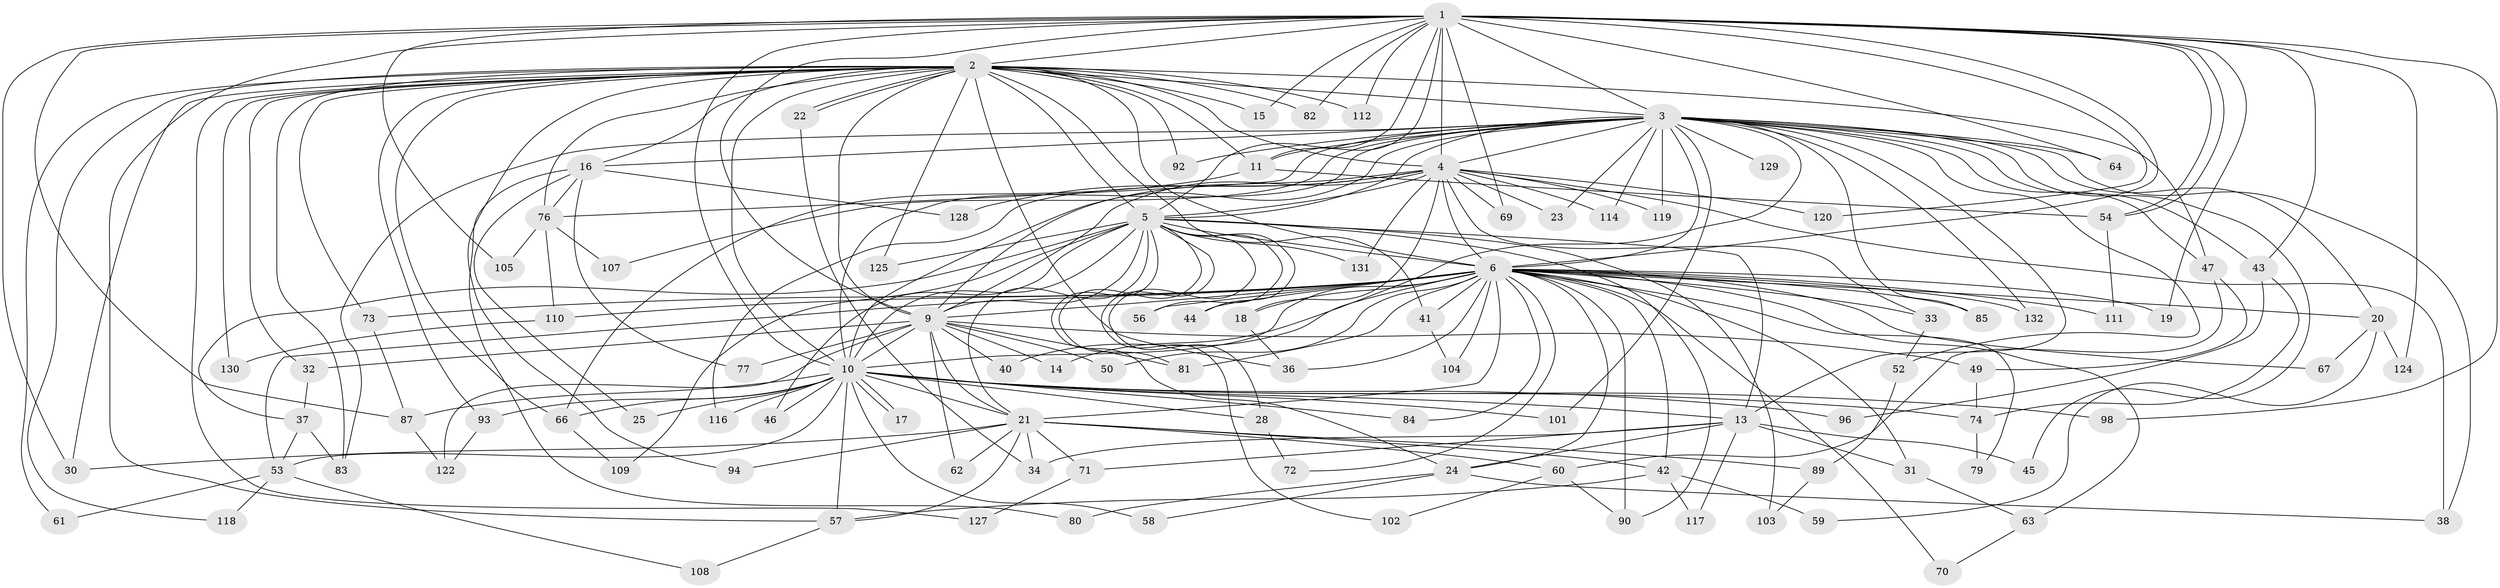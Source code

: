 // Generated by graph-tools (version 1.1) at 2025/51/02/27/25 19:51:51]
// undirected, 104 vertices, 240 edges
graph export_dot {
graph [start="1"]
  node [color=gray90,style=filled];
  1 [super="+123"];
  2 [super="+7"];
  3 [super="+35"];
  4 [super="+12"];
  5 [super="+29"];
  6 [super="+8"];
  9 [super="+26"];
  10 [super="+106"];
  11 [super="+27"];
  13 [super="+55"];
  14;
  15;
  16;
  17;
  18;
  19;
  20 [super="+115"];
  21 [super="+51"];
  22 [super="+48"];
  23;
  24 [super="+91"];
  25;
  28;
  30;
  31 [super="+113"];
  32;
  33;
  34;
  36 [super="+39"];
  37;
  38 [super="+65"];
  40;
  41;
  42;
  43;
  44;
  45;
  46;
  47;
  49;
  50;
  52;
  53 [super="+68"];
  54 [super="+97"];
  56;
  57 [super="+78"];
  58;
  59;
  60 [super="+100"];
  61;
  62;
  63;
  64;
  66 [super="+95"];
  67;
  69;
  70;
  71;
  72;
  73;
  74 [super="+75"];
  76 [super="+99"];
  77;
  79;
  80;
  81 [super="+86"];
  82;
  83 [super="+88"];
  84;
  85;
  87 [super="+121"];
  89;
  90;
  92;
  93;
  94;
  96;
  98;
  101;
  102;
  103;
  104;
  105;
  107;
  108;
  109;
  110;
  111;
  112;
  114;
  116;
  117;
  118;
  119;
  120;
  122 [super="+126"];
  124;
  125;
  127;
  128;
  129;
  130;
  131;
  132;
  1 -- 2 [weight=2];
  1 -- 3;
  1 -- 4;
  1 -- 5;
  1 -- 6 [weight=2];
  1 -- 9;
  1 -- 10;
  1 -- 11;
  1 -- 15;
  1 -- 19;
  1 -- 43;
  1 -- 54;
  1 -- 54;
  1 -- 64;
  1 -- 69;
  1 -- 82;
  1 -- 87;
  1 -- 98;
  1 -- 105;
  1 -- 112;
  1 -- 120;
  1 -- 124;
  1 -- 57;
  1 -- 30;
  2 -- 3 [weight=2];
  2 -- 4 [weight=2];
  2 -- 5 [weight=2];
  2 -- 6 [weight=4];
  2 -- 9 [weight=2];
  2 -- 10 [weight=2];
  2 -- 15;
  2 -- 16;
  2 -- 22;
  2 -- 22;
  2 -- 30;
  2 -- 32;
  2 -- 36;
  2 -- 41;
  2 -- 47;
  2 -- 61;
  2 -- 66;
  2 -- 73;
  2 -- 82;
  2 -- 83;
  2 -- 93;
  2 -- 94;
  2 -- 112;
  2 -- 127;
  2 -- 130;
  2 -- 118;
  2 -- 92;
  2 -- 125;
  2 -- 76;
  2 -- 11;
  3 -- 4;
  3 -- 5;
  3 -- 6 [weight=2];
  3 -- 9 [weight=2];
  3 -- 10;
  3 -- 11;
  3 -- 13;
  3 -- 14;
  3 -- 16;
  3 -- 20 [weight=2];
  3 -- 23;
  3 -- 43;
  3 -- 47;
  3 -- 52;
  3 -- 64;
  3 -- 76;
  3 -- 85;
  3 -- 92;
  3 -- 119;
  3 -- 129;
  3 -- 132;
  3 -- 101;
  3 -- 107;
  3 -- 45;
  3 -- 114;
  3 -- 38;
  3 -- 83;
  4 -- 5;
  4 -- 6 [weight=2];
  4 -- 9 [weight=2];
  4 -- 10;
  4 -- 18;
  4 -- 23;
  4 -- 33;
  4 -- 38;
  4 -- 69;
  4 -- 114;
  4 -- 116;
  4 -- 128;
  4 -- 131;
  4 -- 120;
  4 -- 119;
  5 -- 6 [weight=2];
  5 -- 9;
  5 -- 10;
  5 -- 13;
  5 -- 28;
  5 -- 37;
  5 -- 44;
  5 -- 46;
  5 -- 56;
  5 -- 81;
  5 -- 90;
  5 -- 102;
  5 -- 103;
  5 -- 125;
  5 -- 109;
  5 -- 21;
  5 -- 131;
  5 -- 24;
  6 -- 9 [weight=2];
  6 -- 10 [weight=2];
  6 -- 19;
  6 -- 20;
  6 -- 33;
  6 -- 36;
  6 -- 40;
  6 -- 44;
  6 -- 50;
  6 -- 63 [weight=2];
  6 -- 67;
  6 -- 72;
  6 -- 73;
  6 -- 84;
  6 -- 90;
  6 -- 104;
  6 -- 110;
  6 -- 132;
  6 -- 81;
  6 -- 70;
  6 -- 79;
  6 -- 18;
  6 -- 21 [weight=2];
  6 -- 85;
  6 -- 24;
  6 -- 31;
  6 -- 41;
  6 -- 42;
  6 -- 111;
  6 -- 53;
  6 -- 56;
  9 -- 10;
  9 -- 14;
  9 -- 32;
  9 -- 40;
  9 -- 49;
  9 -- 50;
  9 -- 62;
  9 -- 77;
  9 -- 81;
  9 -- 122;
  9 -- 21;
  10 -- 17;
  10 -- 17;
  10 -- 21;
  10 -- 25;
  10 -- 28;
  10 -- 46;
  10 -- 53;
  10 -- 58;
  10 -- 74;
  10 -- 84;
  10 -- 93;
  10 -- 96;
  10 -- 98;
  10 -- 101;
  10 -- 116;
  10 -- 57;
  10 -- 13;
  10 -- 87;
  10 -- 66;
  11 -- 66;
  11 -- 54;
  13 -- 24;
  13 -- 31;
  13 -- 34;
  13 -- 45;
  13 -- 117;
  13 -- 71;
  16 -- 25;
  16 -- 76;
  16 -- 77;
  16 -- 80;
  16 -- 128;
  18 -- 36;
  20 -- 59;
  20 -- 67;
  20 -- 124;
  21 -- 30;
  21 -- 34;
  21 -- 42;
  21 -- 57;
  21 -- 60;
  21 -- 62;
  21 -- 71;
  21 -- 94;
  21 -- 89;
  22 -- 34;
  24 -- 38;
  24 -- 58;
  24 -- 80;
  28 -- 72;
  31 -- 63;
  32 -- 37;
  33 -- 52;
  37 -- 83;
  37 -- 53;
  41 -- 104;
  42 -- 57;
  42 -- 59;
  42 -- 117;
  43 -- 96;
  43 -- 74;
  47 -- 49;
  47 -- 60;
  49 -- 74;
  52 -- 89;
  53 -- 61;
  53 -- 118;
  53 -- 108;
  54 -- 111;
  57 -- 108;
  60 -- 90;
  60 -- 102;
  63 -- 70;
  66 -- 109;
  71 -- 127;
  73 -- 87;
  74 -- 79;
  76 -- 105;
  76 -- 107;
  76 -- 110;
  87 -- 122;
  89 -- 103;
  93 -- 122;
  110 -- 130;
}
